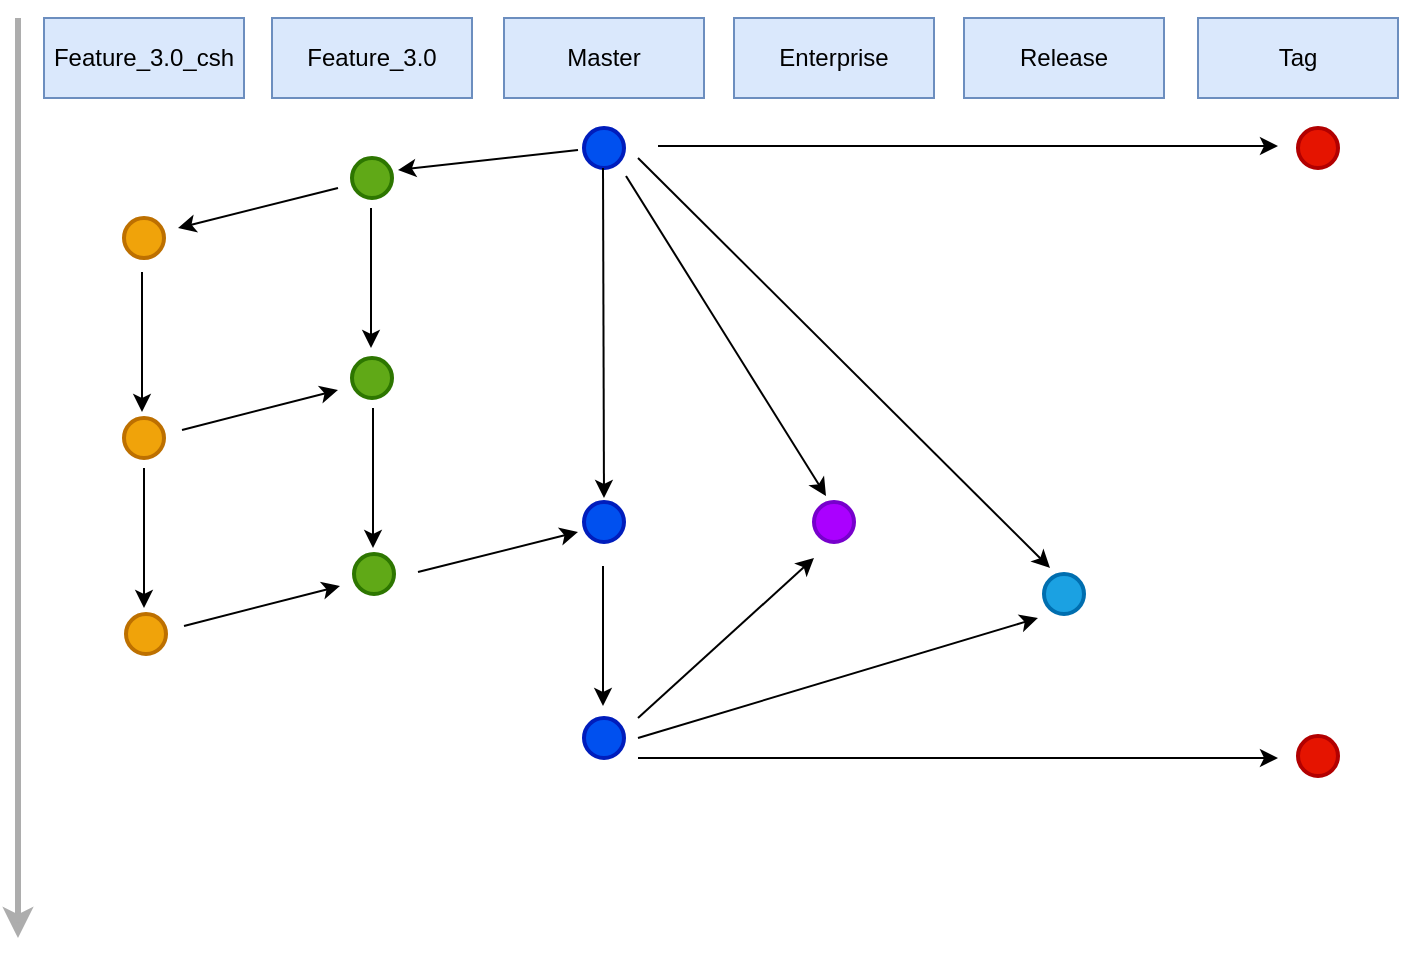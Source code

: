 <mxfile version="12.4.7" type="github"><diagram id="bZdrGn_u7kSr5fdO9PJD" name="第 1 页"><mxGraphModel dx="1133" dy="790" grid="1" gridSize="10" guides="1" tooltips="1" connect="1" arrows="1" fold="1" page="1" pageScale="1" pageWidth="827" pageHeight="1169" math="0" shadow="0"><root><mxCell id="0"/><mxCell id="1" parent="0"/><mxCell id="2eYeX1Lvd2iA7qmvY2sF-1" value="Feature_3.0_csh" style="rounded=0;whiteSpace=wrap;html=1;fillColor=#dae8fc;strokeColor=#6c8ebf;" vertex="1" parent="1"><mxGeometry x="123" y="90" width="100" height="40" as="geometry"/></mxCell><mxCell id="2eYeX1Lvd2iA7qmvY2sF-2" value="Master" style="rounded=0;whiteSpace=wrap;html=1;fillColor=#dae8fc;strokeColor=#6c8ebf;" vertex="1" parent="1"><mxGeometry x="353" y="90" width="100" height="40" as="geometry"/></mxCell><mxCell id="2eYeX1Lvd2iA7qmvY2sF-3" value="Enterprise" style="rounded=0;whiteSpace=wrap;html=1;fillColor=#dae8fc;strokeColor=#6c8ebf;" vertex="1" parent="1"><mxGeometry x="468" y="90" width="100" height="40" as="geometry"/></mxCell><mxCell id="2eYeX1Lvd2iA7qmvY2sF-4" value="Feature_3.0" style="rounded=0;whiteSpace=wrap;html=1;fillColor=#dae8fc;strokeColor=#6c8ebf;" vertex="1" parent="1"><mxGeometry x="237" y="90" width="100" height="40" as="geometry"/></mxCell><mxCell id="2eYeX1Lvd2iA7qmvY2sF-5" value="Release" style="rounded=0;whiteSpace=wrap;html=1;fillColor=#dae8fc;strokeColor=#6c8ebf;" vertex="1" parent="1"><mxGeometry x="583" y="90" width="100" height="40" as="geometry"/></mxCell><mxCell id="2eYeX1Lvd2iA7qmvY2sF-6" value="" style="endArrow=classic;html=1;strokeWidth=3;fillColor=#647687;strokeColor=#ADADAD;" edge="1" parent="1"><mxGeometry width="50" height="50" relative="1" as="geometry"><mxPoint x="110" y="90" as="sourcePoint"/><mxPoint x="110" y="550" as="targetPoint"/></mxGeometry></mxCell><mxCell id="2eYeX1Lvd2iA7qmvY2sF-8" value="" style="ellipse;whiteSpace=wrap;html=1;aspect=fixed;strokeWidth=2;fillColor=#f0a30a;strokeColor=#BD7000;fontColor=#ffffff;" vertex="1" parent="1"><mxGeometry x="163" y="190" width="20" height="20" as="geometry"/></mxCell><mxCell id="2eYeX1Lvd2iA7qmvY2sF-9" value="" style="endArrow=classic;html=1;strokeColor=#000000;strokeWidth=1;" edge="1" parent="1"><mxGeometry width="50" height="50" relative="1" as="geometry"><mxPoint x="390" y="156" as="sourcePoint"/><mxPoint x="300" y="166" as="targetPoint"/></mxGeometry></mxCell><mxCell id="2eYeX1Lvd2iA7qmvY2sF-10" value="" style="ellipse;whiteSpace=wrap;html=1;aspect=fixed;strokeWidth=2;fillColor=#0050ef;strokeColor=#001DBC;fontColor=#ffffff;" vertex="1" parent="1"><mxGeometry x="393" y="145" width="20" height="20" as="geometry"/></mxCell><mxCell id="2eYeX1Lvd2iA7qmvY2sF-12" value="" style="ellipse;whiteSpace=wrap;html=1;aspect=fixed;strokeWidth=2;fillColor=#60a917;strokeColor=#2D7600;fontColor=#ffffff;" vertex="1" parent="1"><mxGeometry x="277" y="160" width="20" height="20" as="geometry"/></mxCell><mxCell id="2eYeX1Lvd2iA7qmvY2sF-13" value="" style="endArrow=classic;html=1;strokeColor=#000000;strokeWidth=1;" edge="1" parent="1"><mxGeometry width="50" height="50" relative="1" as="geometry"><mxPoint x="270" y="175" as="sourcePoint"/><mxPoint x="190" y="195" as="targetPoint"/></mxGeometry></mxCell><mxCell id="2eYeX1Lvd2iA7qmvY2sF-14" value="" style="ellipse;whiteSpace=wrap;html=1;aspect=fixed;strokeWidth=2;fillColor=#f0a30a;strokeColor=#BD7000;fontColor=#ffffff;" vertex="1" parent="1"><mxGeometry x="163" y="290" width="20" height="20" as="geometry"/></mxCell><mxCell id="2eYeX1Lvd2iA7qmvY2sF-15" value="" style="endArrow=classic;html=1;strokeColor=#000000;strokeWidth=1;" edge="1" parent="1"><mxGeometry width="50" height="50" relative="1" as="geometry"><mxPoint x="172" y="217" as="sourcePoint"/><mxPoint x="172" y="287" as="targetPoint"/></mxGeometry></mxCell><mxCell id="2eYeX1Lvd2iA7qmvY2sF-16" value="" style="ellipse;whiteSpace=wrap;html=1;aspect=fixed;strokeWidth=2;fillColor=#60a917;strokeColor=#2D7600;fontColor=#ffffff;" vertex="1" parent="1"><mxGeometry x="277" y="260" width="20" height="20" as="geometry"/></mxCell><mxCell id="2eYeX1Lvd2iA7qmvY2sF-17" value="" style="endArrow=classic;html=1;strokeColor=#000000;strokeWidth=1;" edge="1" parent="1"><mxGeometry width="50" height="50" relative="1" as="geometry"><mxPoint x="286.5" y="185" as="sourcePoint"/><mxPoint x="286.5" y="255" as="targetPoint"/></mxGeometry></mxCell><mxCell id="2eYeX1Lvd2iA7qmvY2sF-18" value="" style="endArrow=classic;html=1;strokeColor=#000000;strokeWidth=1;" edge="1" parent="1"><mxGeometry width="50" height="50" relative="1" as="geometry"><mxPoint x="192" y="296" as="sourcePoint"/><mxPoint x="270" y="276" as="targetPoint"/></mxGeometry></mxCell><mxCell id="2eYeX1Lvd2iA7qmvY2sF-19" value="" style="ellipse;whiteSpace=wrap;html=1;aspect=fixed;strokeWidth=2;fillColor=#f0a30a;strokeColor=#BD7000;fontColor=#ffffff;" vertex="1" parent="1"><mxGeometry x="164" y="388" width="20" height="20" as="geometry"/></mxCell><mxCell id="2eYeX1Lvd2iA7qmvY2sF-20" value="" style="endArrow=classic;html=1;strokeColor=#000000;strokeWidth=1;" edge="1" parent="1"><mxGeometry width="50" height="50" relative="1" as="geometry"><mxPoint x="173" y="315" as="sourcePoint"/><mxPoint x="173" y="385" as="targetPoint"/></mxGeometry></mxCell><mxCell id="2eYeX1Lvd2iA7qmvY2sF-21" value="" style="ellipse;whiteSpace=wrap;html=1;aspect=fixed;strokeWidth=2;fillColor=#60a917;strokeColor=#2D7600;fontColor=#ffffff;" vertex="1" parent="1"><mxGeometry x="278" y="358" width="20" height="20" as="geometry"/></mxCell><mxCell id="2eYeX1Lvd2iA7qmvY2sF-22" value="" style="endArrow=classic;html=1;strokeColor=#000000;strokeWidth=1;" edge="1" parent="1"><mxGeometry width="50" height="50" relative="1" as="geometry"><mxPoint x="193" y="394" as="sourcePoint"/><mxPoint x="271" y="374" as="targetPoint"/></mxGeometry></mxCell><mxCell id="2eYeX1Lvd2iA7qmvY2sF-23" value="" style="endArrow=classic;html=1;strokeColor=#000000;strokeWidth=1;" edge="1" parent="1"><mxGeometry width="50" height="50" relative="1" as="geometry"><mxPoint x="287.5" y="285" as="sourcePoint"/><mxPoint x="287.5" y="355" as="targetPoint"/></mxGeometry></mxCell><mxCell id="2eYeX1Lvd2iA7qmvY2sF-24" value="" style="endArrow=classic;html=1;strokeColor=#000000;strokeWidth=1;" edge="1" parent="1"><mxGeometry width="50" height="50" relative="1" as="geometry"><mxPoint x="310" y="367" as="sourcePoint"/><mxPoint x="390" y="347" as="targetPoint"/></mxGeometry></mxCell><mxCell id="2eYeX1Lvd2iA7qmvY2sF-25" value="" style="ellipse;whiteSpace=wrap;html=1;aspect=fixed;strokeWidth=2;fillColor=#0050ef;strokeColor=#001DBC;fontColor=#ffffff;" vertex="1" parent="1"><mxGeometry x="393" y="332" width="20" height="20" as="geometry"/></mxCell><mxCell id="2eYeX1Lvd2iA7qmvY2sF-26" value="" style="endArrow=classic;html=1;strokeColor=#000000;strokeWidth=1;" edge="1" parent="1"><mxGeometry width="50" height="50" relative="1" as="geometry"><mxPoint x="402.5" y="165" as="sourcePoint"/><mxPoint x="403" y="330" as="targetPoint"/></mxGeometry></mxCell><mxCell id="2eYeX1Lvd2iA7qmvY2sF-27" value="" style="ellipse;whiteSpace=wrap;html=1;aspect=fixed;strokeWidth=2;fillColor=#aa00ff;strokeColor=#7700CC;fontColor=#ffffff;" vertex="1" parent="1"><mxGeometry x="508" y="332" width="20" height="20" as="geometry"/></mxCell><mxCell id="2eYeX1Lvd2iA7qmvY2sF-28" value="" style="endArrow=classic;html=1;strokeColor=#000000;strokeWidth=1;" edge="1" parent="1"><mxGeometry width="50" height="50" relative="1" as="geometry"><mxPoint x="414" y="169" as="sourcePoint"/><mxPoint x="514" y="329" as="targetPoint"/></mxGeometry></mxCell><mxCell id="2eYeX1Lvd2iA7qmvY2sF-29" value="" style="ellipse;whiteSpace=wrap;html=1;aspect=fixed;strokeWidth=2;fillColor=#0050ef;strokeColor=#001DBC;fontColor=#ffffff;" vertex="1" parent="1"><mxGeometry x="393" y="440" width="20" height="20" as="geometry"/></mxCell><mxCell id="2eYeX1Lvd2iA7qmvY2sF-30" value="" style="endArrow=classic;html=1;strokeColor=#000000;strokeWidth=1;" edge="1" parent="1"><mxGeometry width="50" height="50" relative="1" as="geometry"><mxPoint x="420" y="440" as="sourcePoint"/><mxPoint x="508" y="360" as="targetPoint"/></mxGeometry></mxCell><mxCell id="2eYeX1Lvd2iA7qmvY2sF-31" value="" style="endArrow=classic;html=1;strokeColor=#000000;strokeWidth=1;" edge="1" parent="1"><mxGeometry width="50" height="50" relative="1" as="geometry"><mxPoint x="402.5" y="364" as="sourcePoint"/><mxPoint x="402.5" y="434" as="targetPoint"/></mxGeometry></mxCell><mxCell id="2eYeX1Lvd2iA7qmvY2sF-32" value="" style="ellipse;whiteSpace=wrap;html=1;aspect=fixed;strokeWidth=2;fillColor=#1ba1e2;strokeColor=#006EAF;fontColor=#ffffff;" vertex="1" parent="1"><mxGeometry x="623" y="368" width="20" height="20" as="geometry"/></mxCell><mxCell id="2eYeX1Lvd2iA7qmvY2sF-33" value="" style="endArrow=classic;html=1;strokeColor=#000000;strokeWidth=1;entryX=0.15;entryY=-0.15;entryDx=0;entryDy=0;entryPerimeter=0;" edge="1" parent="1" target="2eYeX1Lvd2iA7qmvY2sF-32"><mxGeometry width="50" height="50" relative="1" as="geometry"><mxPoint x="420" y="160" as="sourcePoint"/><mxPoint x="630" y="360" as="targetPoint"/></mxGeometry></mxCell><mxCell id="2eYeX1Lvd2iA7qmvY2sF-34" value="" style="endArrow=classic;html=1;strokeColor=#000000;strokeWidth=1;" edge="1" parent="1"><mxGeometry width="50" height="50" relative="1" as="geometry"><mxPoint x="420" y="450" as="sourcePoint"/><mxPoint x="620" y="390" as="targetPoint"/></mxGeometry></mxCell><mxCell id="2eYeX1Lvd2iA7qmvY2sF-35" value="" style="ellipse;whiteSpace=wrap;html=1;aspect=fixed;strokeWidth=2;fillColor=#e51400;strokeColor=#B20000;fontColor=#ffffff;" vertex="1" parent="1"><mxGeometry x="750" y="145" width="20" height="20" as="geometry"/></mxCell><mxCell id="2eYeX1Lvd2iA7qmvY2sF-37" value="" style="endArrow=classic;html=1;strokeColor=#000000;strokeWidth=1;" edge="1" parent="1"><mxGeometry width="50" height="50" relative="1" as="geometry"><mxPoint x="430" y="154" as="sourcePoint"/><mxPoint x="740" y="154" as="targetPoint"/></mxGeometry></mxCell><mxCell id="2eYeX1Lvd2iA7qmvY2sF-38" value="Tag" style="rounded=0;whiteSpace=wrap;html=1;fillColor=#dae8fc;strokeColor=#6c8ebf;" vertex="1" parent="1"><mxGeometry x="700" y="90" width="100" height="40" as="geometry"/></mxCell><mxCell id="2eYeX1Lvd2iA7qmvY2sF-39" value="" style="ellipse;whiteSpace=wrap;html=1;aspect=fixed;strokeWidth=2;fillColor=#e51400;strokeColor=#B20000;fontColor=#ffffff;" vertex="1" parent="1"><mxGeometry x="750" y="449" width="20" height="20" as="geometry"/></mxCell><mxCell id="2eYeX1Lvd2iA7qmvY2sF-40" value="" style="endArrow=classic;html=1;strokeColor=#000000;strokeWidth=1;" edge="1" parent="1"><mxGeometry width="50" height="50" relative="1" as="geometry"><mxPoint x="420" y="460" as="sourcePoint"/><mxPoint x="740" y="460" as="targetPoint"/></mxGeometry></mxCell></root></mxGraphModel></diagram></mxfile>